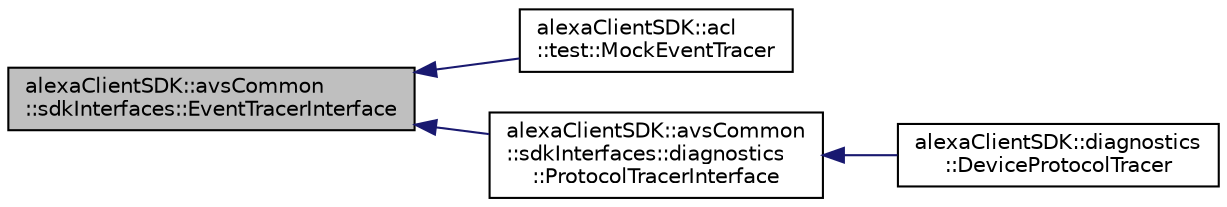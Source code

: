digraph "alexaClientSDK::avsCommon::sdkInterfaces::EventTracerInterface"
{
  edge [fontname="Helvetica",fontsize="10",labelfontname="Helvetica",labelfontsize="10"];
  node [fontname="Helvetica",fontsize="10",shape=record];
  rankdir="LR";
  Node0 [label="alexaClientSDK::avsCommon\l::sdkInterfaces::EventTracerInterface",height=0.2,width=0.4,color="black", fillcolor="grey75", style="filled", fontcolor="black"];
  Node0 -> Node1 [dir="back",color="midnightblue",fontsize="10",style="solid",fontname="Helvetica"];
  Node1 [label="alexaClientSDK::acl\l::test::MockEventTracer",height=0.2,width=0.4,color="black", fillcolor="white", style="filled",URL="$classalexa_client_s_d_k_1_1acl_1_1test_1_1_mock_event_tracer.html"];
  Node0 -> Node2 [dir="back",color="midnightblue",fontsize="10",style="solid",fontname="Helvetica"];
  Node2 [label="alexaClientSDK::avsCommon\l::sdkInterfaces::diagnostics\l::ProtocolTracerInterface",height=0.2,width=0.4,color="black", fillcolor="white", style="filled",URL="$classalexa_client_s_d_k_1_1avs_common_1_1sdk_interfaces_1_1diagnostics_1_1_protocol_tracer_interface.html"];
  Node2 -> Node3 [dir="back",color="midnightblue",fontsize="10",style="solid",fontname="Helvetica"];
  Node3 [label="alexaClientSDK::diagnostics\l::DeviceProtocolTracer",height=0.2,width=0.4,color="black", fillcolor="white", style="filled",URL="$classalexa_client_s_d_k_1_1diagnostics_1_1_device_protocol_tracer.html"];
}
